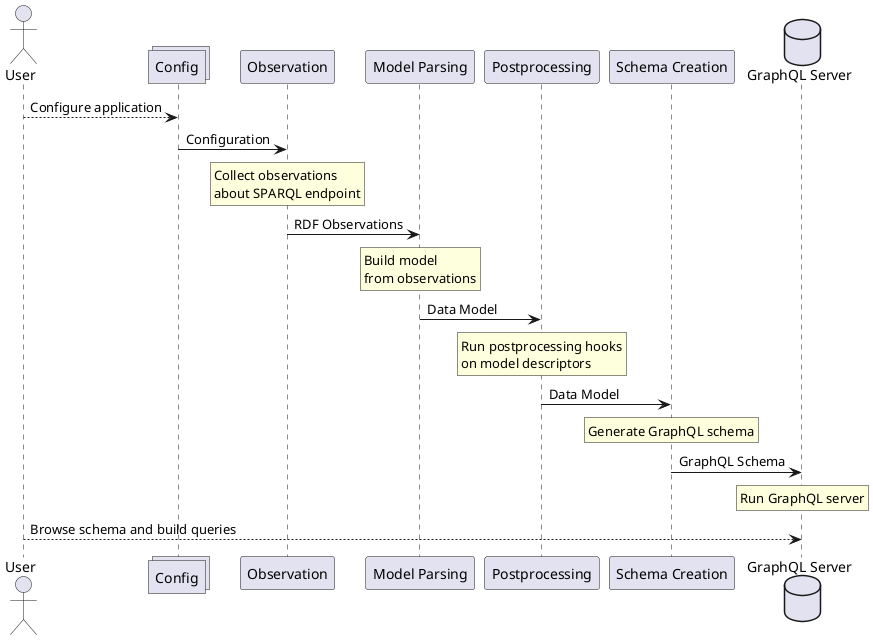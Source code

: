 @startuml
actor User
collections Config as config.ts
participant Observation
participant "Model Parsing"
participant Postprocessing
participant "Schema Creation"
database "GraphQL Server"

User --> config.ts: Configure application

config.ts -> Observation: Configuration

rnote over Observation
  Collect observations
  about SPARQL endpoint
endrnote

Observation -> "Model Parsing": RDF Observations

rnote over "Model Parsing"
  Build model
  from observations
endrnote

"Model Parsing" -> Postprocessing: Data Model

rnote over Postprocessing
  Run postprocessing hooks
  on model descriptors
endrnote

Postprocessing -> "Schema Creation": Data Model

rnote over "Schema Creation"
  Generate GraphQL schema
endrnote

"Schema Creation" -> "GraphQL Server": GraphQL Schema

rnote over "GraphQL Server"
  Run GraphQL server
endrnote

User --> "GraphQL Server": Browse schema and build queries

@enduml
